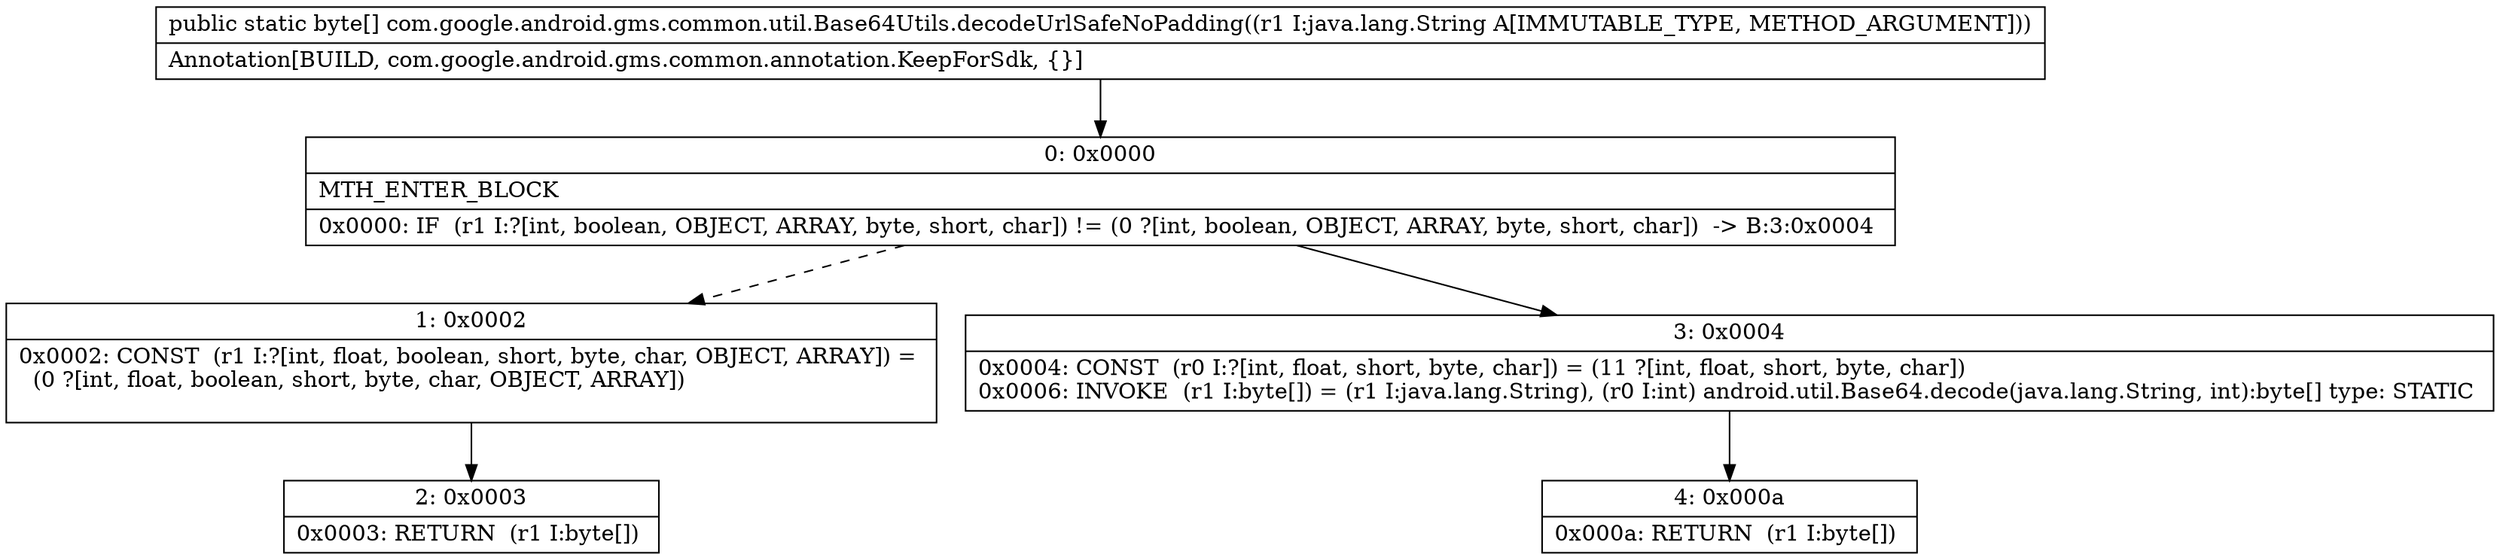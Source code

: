 digraph "CFG forcom.google.android.gms.common.util.Base64Utils.decodeUrlSafeNoPadding(Ljava\/lang\/String;)[B" {
Node_0 [shape=record,label="{0\:\ 0x0000|MTH_ENTER_BLOCK\l|0x0000: IF  (r1 I:?[int, boolean, OBJECT, ARRAY, byte, short, char]) != (0 ?[int, boolean, OBJECT, ARRAY, byte, short, char])  \-\> B:3:0x0004 \l}"];
Node_1 [shape=record,label="{1\:\ 0x0002|0x0002: CONST  (r1 I:?[int, float, boolean, short, byte, char, OBJECT, ARRAY]) = \l  (0 ?[int, float, boolean, short, byte, char, OBJECT, ARRAY])\l \l}"];
Node_2 [shape=record,label="{2\:\ 0x0003|0x0003: RETURN  (r1 I:byte[]) \l}"];
Node_3 [shape=record,label="{3\:\ 0x0004|0x0004: CONST  (r0 I:?[int, float, short, byte, char]) = (11 ?[int, float, short, byte, char]) \l0x0006: INVOKE  (r1 I:byte[]) = (r1 I:java.lang.String), (r0 I:int) android.util.Base64.decode(java.lang.String, int):byte[] type: STATIC \l}"];
Node_4 [shape=record,label="{4\:\ 0x000a|0x000a: RETURN  (r1 I:byte[]) \l}"];
MethodNode[shape=record,label="{public static byte[] com.google.android.gms.common.util.Base64Utils.decodeUrlSafeNoPadding((r1 I:java.lang.String A[IMMUTABLE_TYPE, METHOD_ARGUMENT]))  | Annotation[BUILD, com.google.android.gms.common.annotation.KeepForSdk, \{\}]\l}"];
MethodNode -> Node_0;
Node_0 -> Node_1[style=dashed];
Node_0 -> Node_3;
Node_1 -> Node_2;
Node_3 -> Node_4;
}

